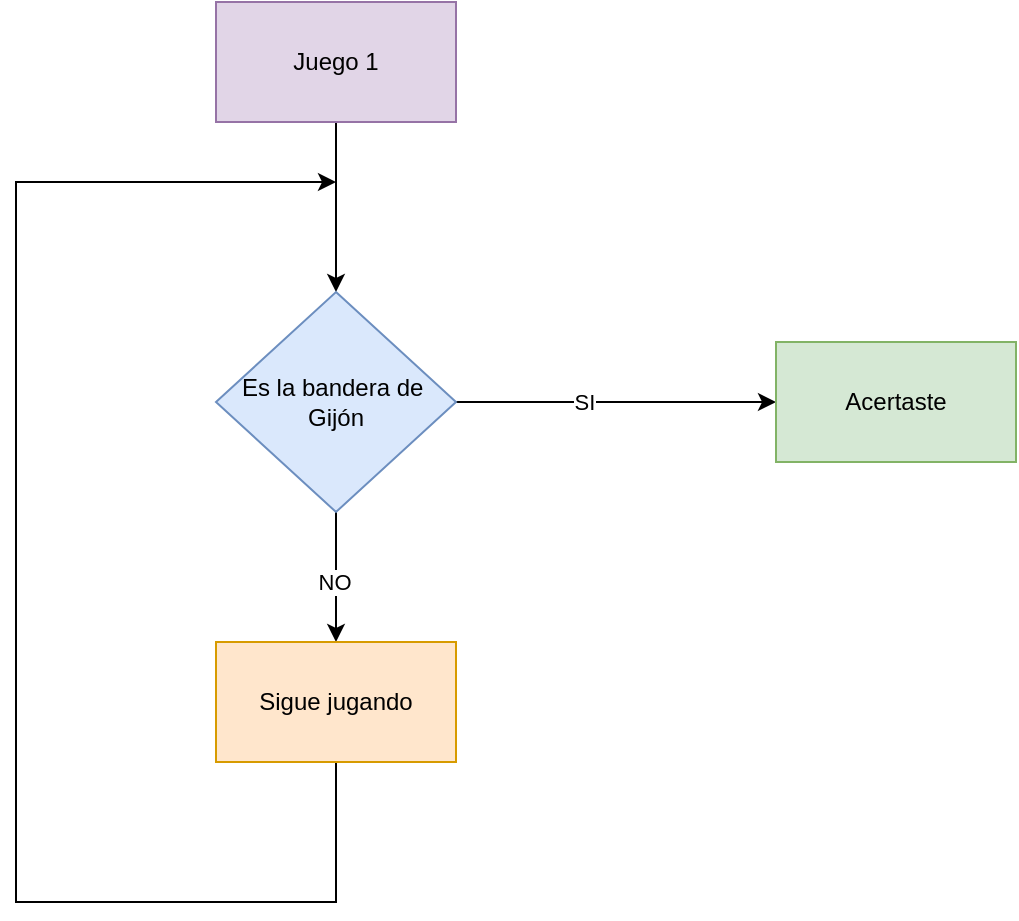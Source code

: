 <mxfile version="28.2.7">
  <diagram id="xZ7hYnAzAY4ilCINoXz5" name="escalerona">
    <mxGraphModel dx="1418" dy="756" grid="1" gridSize="10" guides="1" tooltips="1" connect="1" arrows="1" fold="1" page="1" pageScale="1" pageWidth="827" pageHeight="1169" math="0" shadow="0">
      <root>
        <mxCell id="0" />
        <mxCell id="1" parent="0" />
        <mxCell id="bP15YRuTJW6j496chkiZ-11" style="edgeStyle=orthogonalEdgeStyle;rounded=0;orthogonalLoop=1;jettySize=auto;html=1;exitX=0.5;exitY=1;exitDx=0;exitDy=0;entryX=0.5;entryY=0;entryDx=0;entryDy=0;" parent="1" source="bP15YRuTJW6j496chkiZ-1" target="bP15YRuTJW6j496chkiZ-2" edge="1">
          <mxGeometry relative="1" as="geometry" />
        </mxCell>
        <mxCell id="bP15YRuTJW6j496chkiZ-1" value="Juego 1" style="rounded=0;whiteSpace=wrap;html=1;fillColor=#e1d5e7;strokeColor=#9673a6;" parent="1" vertex="1">
          <mxGeometry x="264" y="190" width="120" height="60" as="geometry" />
        </mxCell>
        <mxCell id="bP15YRuTJW6j496chkiZ-14" style="edgeStyle=orthogonalEdgeStyle;rounded=0;orthogonalLoop=1;jettySize=auto;html=1;exitX=0.5;exitY=1;exitDx=0;exitDy=0;" parent="1" source="bP15YRuTJW6j496chkiZ-2" target="bP15YRuTJW6j496chkiZ-3" edge="1">
          <mxGeometry relative="1" as="geometry" />
        </mxCell>
        <mxCell id="bP15YRuTJW6j496chkiZ-25" value="NO" style="edgeLabel;html=1;align=center;verticalAlign=middle;resizable=0;points=[];" parent="bP15YRuTJW6j496chkiZ-14" vertex="1" connectable="0">
          <mxGeometry x="0.075" y="5" relative="1" as="geometry">
            <mxPoint x="-6" as="offset" />
          </mxGeometry>
        </mxCell>
        <mxCell id="bP15YRuTJW6j496chkiZ-23" style="edgeStyle=orthogonalEdgeStyle;rounded=0;orthogonalLoop=1;jettySize=auto;html=1;exitX=1;exitY=0.5;exitDx=0;exitDy=0;entryX=0;entryY=0.5;entryDx=0;entryDy=0;" parent="1" source="bP15YRuTJW6j496chkiZ-2" target="bP15YRuTJW6j496chkiZ-6" edge="1">
          <mxGeometry relative="1" as="geometry" />
        </mxCell>
        <mxCell id="bP15YRuTJW6j496chkiZ-24" value="SI" style="edgeLabel;html=1;align=center;verticalAlign=middle;resizable=0;points=[];" parent="bP15YRuTJW6j496chkiZ-23" vertex="1" connectable="0">
          <mxGeometry x="-0.2" relative="1" as="geometry">
            <mxPoint as="offset" />
          </mxGeometry>
        </mxCell>
        <mxCell id="bP15YRuTJW6j496chkiZ-2" value="Es la bandera de&amp;nbsp;&lt;br&gt;Gijón" style="rhombus;whiteSpace=wrap;html=1;fillColor=#dae8fc;strokeColor=#6c8ebf;" parent="1" vertex="1">
          <mxGeometry x="264" y="335" width="120" height="110" as="geometry" />
        </mxCell>
        <mxCell id="bP15YRuTJW6j496chkiZ-15" style="edgeStyle=orthogonalEdgeStyle;rounded=0;orthogonalLoop=1;jettySize=auto;html=1;exitX=0.5;exitY=1;exitDx=0;exitDy=0;" parent="1" source="bP15YRuTJW6j496chkiZ-3" edge="1">
          <mxGeometry relative="1" as="geometry">
            <mxPoint x="324" y="280" as="targetPoint" />
            <Array as="points">
              <mxPoint x="324" y="640" />
              <mxPoint x="164" y="640" />
              <mxPoint x="164" y="280" />
            </Array>
          </mxGeometry>
        </mxCell>
        <mxCell id="bP15YRuTJW6j496chkiZ-3" value="Sigue jugando" style="rounded=0;whiteSpace=wrap;html=1;fillColor=#ffe6cc;strokeColor=#d79b00;" parent="1" vertex="1">
          <mxGeometry x="264" y="510" width="120" height="60" as="geometry" />
        </mxCell>
        <mxCell id="bP15YRuTJW6j496chkiZ-6" value="Acertaste" style="rounded=0;whiteSpace=wrap;html=1;fillColor=#d5e8d4;strokeColor=#82b366;" parent="1" vertex="1">
          <mxGeometry x="544" y="360" width="120" height="60" as="geometry" />
        </mxCell>
      </root>
    </mxGraphModel>
  </diagram>
</mxfile>
